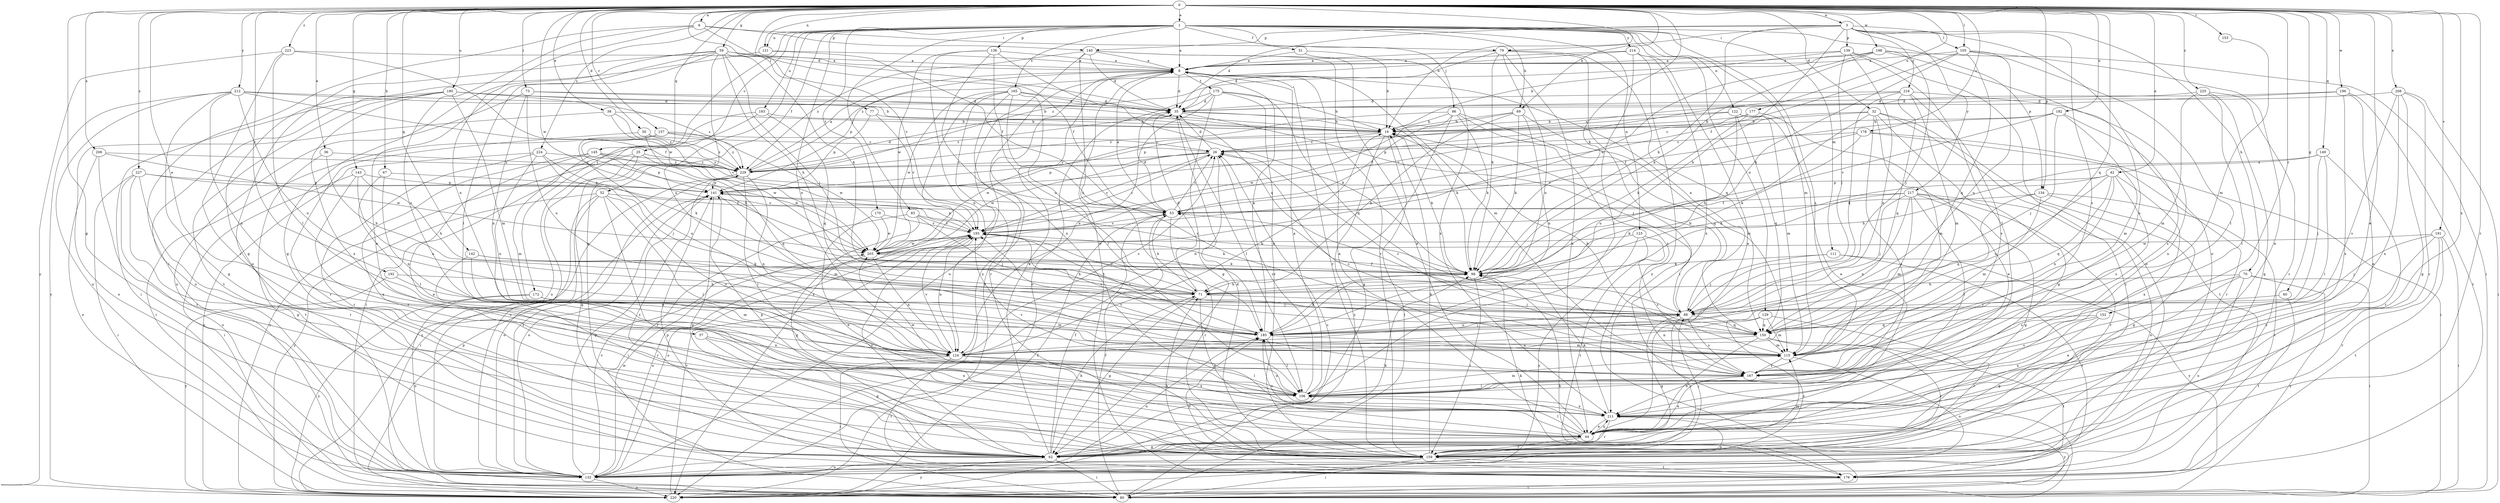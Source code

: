 strict digraph  {
0;
1;
3;
6;
8;
16;
25;
26;
30;
32;
35;
36;
37;
38;
42;
44;
51;
52;
53;
59;
60;
62;
67;
69;
70;
71;
73;
77;
79;
80;
83;
86;
88;
98;
105;
106;
111;
115;
121;
122;
123;
124;
129;
132;
134;
136;
139;
140;
141;
142;
143;
145;
149;
150;
152;
153;
157;
159;
165;
167;
170;
172;
175;
176;
177;
178;
180;
182;
183;
185;
191;
192;
193;
196;
198;
203;
206;
208;
211;
212;
214;
216;
217;
220;
223;
224;
225;
227;
229;
0 -> 1  [label=a];
0 -> 3  [label=a];
0 -> 6  [label=a];
0 -> 16  [label=b];
0 -> 30  [label=d];
0 -> 32  [label=d];
0 -> 35  [label=d];
0 -> 36  [label=e];
0 -> 37  [label=e];
0 -> 38  [label=e];
0 -> 42  [label=e];
0 -> 44  [label=e];
0 -> 59  [label=g];
0 -> 60  [label=g];
0 -> 62  [label=g];
0 -> 67  [label=h];
0 -> 69  [label=h];
0 -> 73  [label=i];
0 -> 77  [label=i];
0 -> 98  [label=k];
0 -> 105  [label=l];
0 -> 121  [label=n];
0 -> 134  [label=p];
0 -> 142  [label=q];
0 -> 143  [label=q];
0 -> 145  [label=q];
0 -> 149  [label=q];
0 -> 150  [label=q];
0 -> 152  [label=r];
0 -> 153  [label=r];
0 -> 157  [label=r];
0 -> 159  [label=r];
0 -> 177  [label=u];
0 -> 178  [label=u];
0 -> 180  [label=u];
0 -> 182  [label=u];
0 -> 191  [label=v];
0 -> 192  [label=v];
0 -> 196  [label=w];
0 -> 198  [label=w];
0 -> 203  [label=w];
0 -> 206  [label=x];
0 -> 208  [label=x];
0 -> 211  [label=x];
0 -> 212  [label=y];
0 -> 223  [label=z];
0 -> 224  [label=z];
0 -> 225  [label=z];
0 -> 227  [label=z];
1 -> 8  [label=a];
1 -> 25  [label=c];
1 -> 51  [label=f];
1 -> 52  [label=f];
1 -> 62  [label=g];
1 -> 69  [label=h];
1 -> 83  [label=j];
1 -> 86  [label=j];
1 -> 111  [label=m];
1 -> 115  [label=m];
1 -> 121  [label=n];
1 -> 122  [label=n];
1 -> 123  [label=n];
1 -> 124  [label=n];
1 -> 129  [label=o];
1 -> 134  [label=p];
1 -> 136  [label=p];
1 -> 165  [label=s];
1 -> 167  [label=s];
1 -> 170  [label=t];
1 -> 172  [label=t];
1 -> 183  [label=u];
1 -> 214  [label=y];
3 -> 35  [label=d];
3 -> 70  [label=h];
3 -> 71  [label=h];
3 -> 79  [label=i];
3 -> 98  [label=k];
3 -> 105  [label=l];
3 -> 132  [label=o];
3 -> 139  [label=p];
3 -> 140  [label=p];
3 -> 167  [label=s];
3 -> 216  [label=y];
3 -> 217  [label=y];
6 -> 79  [label=i];
6 -> 80  [label=i];
6 -> 124  [label=n];
6 -> 140  [label=p];
6 -> 167  [label=s];
6 -> 193  [label=v];
8 -> 35  [label=d];
8 -> 115  [label=m];
8 -> 132  [label=o];
8 -> 141  [label=p];
8 -> 159  [label=r];
8 -> 175  [label=t];
8 -> 176  [label=t];
8 -> 220  [label=y];
16 -> 26  [label=c];
16 -> 80  [label=i];
16 -> 98  [label=k];
16 -> 203  [label=w];
16 -> 220  [label=y];
25 -> 62  [label=g];
25 -> 132  [label=o];
25 -> 150  [label=q];
25 -> 220  [label=y];
25 -> 229  [label=z];
26 -> 35  [label=d];
26 -> 124  [label=n];
26 -> 141  [label=p];
26 -> 193  [label=v];
26 -> 203  [label=w];
26 -> 229  [label=z];
30 -> 26  [label=c];
30 -> 159  [label=r];
30 -> 203  [label=w];
30 -> 229  [label=z];
32 -> 16  [label=b];
32 -> 26  [label=c];
32 -> 44  [label=e];
32 -> 62  [label=g];
32 -> 71  [label=h];
32 -> 159  [label=r];
32 -> 176  [label=t];
32 -> 211  [label=x];
35 -> 16  [label=b];
35 -> 88  [label=j];
35 -> 98  [label=k];
35 -> 106  [label=l];
35 -> 229  [label=z];
36 -> 71  [label=h];
36 -> 176  [label=t];
36 -> 229  [label=z];
37 -> 62  [label=g];
37 -> 124  [label=n];
37 -> 211  [label=x];
38 -> 16  [label=b];
38 -> 132  [label=o];
38 -> 193  [label=v];
38 -> 229  [label=z];
42 -> 98  [label=k];
42 -> 124  [label=n];
42 -> 141  [label=p];
42 -> 150  [label=q];
42 -> 167  [label=s];
42 -> 185  [label=u];
42 -> 211  [label=x];
44 -> 8  [label=a];
44 -> 62  [label=g];
44 -> 106  [label=l];
44 -> 141  [label=p];
44 -> 159  [label=r];
44 -> 185  [label=u];
44 -> 211  [label=x];
51 -> 8  [label=a];
51 -> 16  [label=b];
51 -> 211  [label=x];
52 -> 53  [label=f];
52 -> 80  [label=i];
52 -> 106  [label=l];
52 -> 132  [label=o];
52 -> 159  [label=r];
52 -> 167  [label=s];
52 -> 220  [label=y];
53 -> 8  [label=a];
53 -> 26  [label=c];
53 -> 35  [label=d];
53 -> 71  [label=h];
53 -> 159  [label=r];
53 -> 193  [label=v];
59 -> 8  [label=a];
59 -> 44  [label=e];
59 -> 53  [label=f];
59 -> 62  [label=g];
59 -> 71  [label=h];
59 -> 88  [label=j];
59 -> 98  [label=k];
59 -> 106  [label=l];
59 -> 132  [label=o];
59 -> 185  [label=u];
60 -> 88  [label=j];
60 -> 176  [label=t];
62 -> 8  [label=a];
62 -> 53  [label=f];
62 -> 71  [label=h];
62 -> 80  [label=i];
62 -> 98  [label=k];
62 -> 115  [label=m];
62 -> 193  [label=v];
62 -> 220  [label=y];
62 -> 229  [label=z];
67 -> 106  [label=l];
67 -> 124  [label=n];
67 -> 141  [label=p];
69 -> 16  [label=b];
69 -> 53  [label=f];
69 -> 71  [label=h];
69 -> 98  [label=k];
69 -> 115  [label=m];
69 -> 185  [label=u];
70 -> 44  [label=e];
70 -> 71  [label=h];
70 -> 80  [label=i];
70 -> 132  [label=o];
70 -> 167  [label=s];
70 -> 220  [label=y];
71 -> 35  [label=d];
71 -> 44  [label=e];
71 -> 62  [label=g];
71 -> 88  [label=j];
71 -> 193  [label=v];
73 -> 16  [label=b];
73 -> 35  [label=d];
73 -> 124  [label=n];
73 -> 132  [label=o];
73 -> 185  [label=u];
77 -> 16  [label=b];
77 -> 141  [label=p];
77 -> 193  [label=v];
79 -> 8  [label=a];
79 -> 35  [label=d];
79 -> 44  [label=e];
79 -> 80  [label=i];
79 -> 98  [label=k];
79 -> 150  [label=q];
79 -> 185  [label=u];
80 -> 26  [label=c];
80 -> 53  [label=f];
80 -> 98  [label=k];
83 -> 62  [label=g];
83 -> 80  [label=i];
83 -> 88  [label=j];
83 -> 98  [label=k];
83 -> 193  [label=v];
86 -> 16  [label=b];
86 -> 62  [label=g];
86 -> 98  [label=k];
86 -> 150  [label=q];
86 -> 167  [label=s];
86 -> 203  [label=w];
86 -> 229  [label=z];
88 -> 8  [label=a];
88 -> 16  [label=b];
88 -> 53  [label=f];
88 -> 62  [label=g];
88 -> 150  [label=q];
88 -> 159  [label=r];
88 -> 167  [label=s];
88 -> 185  [label=u];
98 -> 71  [label=h];
98 -> 159  [label=r];
105 -> 8  [label=a];
105 -> 44  [label=e];
105 -> 53  [label=f];
105 -> 98  [label=k];
105 -> 106  [label=l];
105 -> 150  [label=q];
105 -> 185  [label=u];
106 -> 8  [label=a];
106 -> 26  [label=c];
106 -> 115  [label=m];
106 -> 193  [label=v];
106 -> 203  [label=w];
106 -> 211  [label=x];
111 -> 88  [label=j];
111 -> 98  [label=k];
111 -> 176  [label=t];
111 -> 220  [label=y];
115 -> 16  [label=b];
115 -> 26  [label=c];
115 -> 132  [label=o];
115 -> 167  [label=s];
121 -> 8  [label=a];
121 -> 53  [label=f];
121 -> 62  [label=g];
122 -> 16  [label=b];
122 -> 44  [label=e];
122 -> 115  [label=m];
122 -> 141  [label=p];
122 -> 150  [label=q];
122 -> 185  [label=u];
123 -> 167  [label=s];
123 -> 176  [label=t];
123 -> 203  [label=w];
123 -> 220  [label=y];
124 -> 16  [label=b];
124 -> 26  [label=c];
124 -> 80  [label=i];
124 -> 106  [label=l];
124 -> 176  [label=t];
124 -> 193  [label=v];
124 -> 211  [label=x];
129 -> 115  [label=m];
129 -> 124  [label=n];
129 -> 132  [label=o];
129 -> 150  [label=q];
129 -> 159  [label=r];
132 -> 141  [label=p];
132 -> 185  [label=u];
132 -> 193  [label=v];
132 -> 203  [label=w];
132 -> 211  [label=x];
132 -> 220  [label=y];
132 -> 229  [label=z];
134 -> 53  [label=f];
134 -> 62  [label=g];
134 -> 115  [label=m];
134 -> 150  [label=q];
134 -> 176  [label=t];
136 -> 8  [label=a];
136 -> 124  [label=n];
136 -> 150  [label=q];
136 -> 185  [label=u];
136 -> 203  [label=w];
136 -> 211  [label=x];
139 -> 8  [label=a];
139 -> 16  [label=b];
139 -> 88  [label=j];
139 -> 106  [label=l];
139 -> 124  [label=n];
139 -> 132  [label=o];
140 -> 8  [label=a];
140 -> 35  [label=d];
140 -> 44  [label=e];
140 -> 159  [label=r];
140 -> 185  [label=u];
140 -> 220  [label=y];
140 -> 229  [label=z];
141 -> 53  [label=f];
141 -> 62  [label=g];
141 -> 115  [label=m];
141 -> 132  [label=o];
142 -> 71  [label=h];
142 -> 98  [label=k];
142 -> 124  [label=n];
142 -> 159  [label=r];
143 -> 71  [label=h];
143 -> 80  [label=i];
143 -> 141  [label=p];
143 -> 185  [label=u];
143 -> 211  [label=x];
145 -> 44  [label=e];
145 -> 115  [label=m];
145 -> 141  [label=p];
145 -> 159  [label=r];
145 -> 203  [label=w];
145 -> 229  [label=z];
149 -> 71  [label=h];
149 -> 88  [label=j];
149 -> 106  [label=l];
149 -> 159  [label=r];
149 -> 229  [label=z];
150 -> 44  [label=e];
150 -> 115  [label=m];
150 -> 124  [label=n];
150 -> 159  [label=r];
150 -> 176  [label=t];
152 -> 62  [label=g];
152 -> 150  [label=q];
152 -> 167  [label=s];
152 -> 211  [label=x];
153 -> 115  [label=m];
157 -> 26  [label=c];
157 -> 80  [label=i];
157 -> 98  [label=k];
157 -> 185  [label=u];
157 -> 203  [label=w];
157 -> 229  [label=z];
159 -> 16  [label=b];
159 -> 35  [label=d];
159 -> 80  [label=i];
159 -> 88  [label=j];
159 -> 132  [label=o];
159 -> 176  [label=t];
165 -> 35  [label=d];
165 -> 98  [label=k];
165 -> 106  [label=l];
165 -> 159  [label=r];
165 -> 167  [label=s];
165 -> 193  [label=v];
165 -> 203  [label=w];
165 -> 220  [label=y];
167 -> 26  [label=c];
167 -> 44  [label=e];
167 -> 106  [label=l];
167 -> 193  [label=v];
170 -> 44  [label=e];
170 -> 193  [label=v];
170 -> 203  [label=w];
172 -> 88  [label=j];
172 -> 115  [label=m];
172 -> 132  [label=o];
172 -> 220  [label=y];
175 -> 16  [label=b];
175 -> 35  [label=d];
175 -> 62  [label=g];
175 -> 124  [label=n];
175 -> 132  [label=o];
175 -> 150  [label=q];
175 -> 159  [label=r];
176 -> 71  [label=h];
176 -> 80  [label=i];
176 -> 98  [label=k];
176 -> 141  [label=p];
176 -> 185  [label=u];
177 -> 16  [label=b];
177 -> 98  [label=k];
177 -> 115  [label=m];
177 -> 141  [label=p];
178 -> 26  [label=c];
178 -> 80  [label=i];
178 -> 98  [label=k];
178 -> 159  [label=r];
178 -> 193  [label=v];
180 -> 16  [label=b];
180 -> 35  [label=d];
180 -> 80  [label=i];
180 -> 115  [label=m];
180 -> 132  [label=o];
180 -> 176  [label=t];
180 -> 211  [label=x];
180 -> 229  [label=z];
182 -> 16  [label=b];
182 -> 53  [label=f];
182 -> 88  [label=j];
182 -> 115  [label=m];
182 -> 167  [label=s];
182 -> 193  [label=v];
183 -> 16  [label=b];
183 -> 80  [label=i];
183 -> 132  [label=o];
183 -> 150  [label=q];
185 -> 8  [label=a];
185 -> 88  [label=j];
185 -> 98  [label=k];
185 -> 106  [label=l];
185 -> 115  [label=m];
185 -> 193  [label=v];
191 -> 80  [label=i];
191 -> 88  [label=j];
191 -> 159  [label=r];
191 -> 176  [label=t];
191 -> 203  [label=w];
191 -> 211  [label=x];
192 -> 71  [label=h];
192 -> 115  [label=m];
192 -> 220  [label=y];
193 -> 26  [label=c];
193 -> 98  [label=k];
193 -> 124  [label=n];
193 -> 132  [label=o];
193 -> 141  [label=p];
193 -> 185  [label=u];
193 -> 203  [label=w];
196 -> 26  [label=c];
196 -> 35  [label=d];
196 -> 44  [label=e];
196 -> 176  [label=t];
196 -> 211  [label=x];
198 -> 8  [label=a];
198 -> 80  [label=i];
198 -> 88  [label=j];
198 -> 98  [label=k];
198 -> 167  [label=s];
198 -> 203  [label=w];
198 -> 229  [label=z];
203 -> 98  [label=k];
203 -> 124  [label=n];
203 -> 132  [label=o];
206 -> 132  [label=o];
206 -> 159  [label=r];
206 -> 203  [label=w];
206 -> 229  [label=z];
208 -> 35  [label=d];
208 -> 62  [label=g];
208 -> 80  [label=i];
208 -> 159  [label=r];
208 -> 167  [label=s];
208 -> 211  [label=x];
211 -> 44  [label=e];
211 -> 98  [label=k];
211 -> 159  [label=r];
211 -> 185  [label=u];
211 -> 220  [label=y];
212 -> 16  [label=b];
212 -> 35  [label=d];
212 -> 53  [label=f];
212 -> 62  [label=g];
212 -> 124  [label=n];
212 -> 132  [label=o];
212 -> 185  [label=u];
212 -> 220  [label=y];
214 -> 8  [label=a];
214 -> 44  [label=e];
214 -> 106  [label=l];
214 -> 211  [label=x];
214 -> 220  [label=y];
214 -> 229  [label=z];
216 -> 35  [label=d];
216 -> 88  [label=j];
216 -> 115  [label=m];
216 -> 150  [label=q];
216 -> 167  [label=s];
216 -> 193  [label=v];
216 -> 211  [label=x];
217 -> 53  [label=f];
217 -> 62  [label=g];
217 -> 88  [label=j];
217 -> 98  [label=k];
217 -> 106  [label=l];
217 -> 115  [label=m];
217 -> 124  [label=n];
217 -> 132  [label=o];
217 -> 159  [label=r];
220 -> 53  [label=f];
220 -> 141  [label=p];
220 -> 193  [label=v];
220 -> 229  [label=z];
223 -> 8  [label=a];
223 -> 106  [label=l];
223 -> 159  [label=r];
223 -> 203  [label=w];
223 -> 220  [label=y];
224 -> 88  [label=j];
224 -> 98  [label=k];
224 -> 124  [label=n];
224 -> 159  [label=r];
224 -> 220  [label=y];
224 -> 229  [label=z];
225 -> 35  [label=d];
225 -> 62  [label=g];
225 -> 106  [label=l];
225 -> 115  [label=m];
225 -> 159  [label=r];
227 -> 62  [label=g];
227 -> 80  [label=i];
227 -> 132  [label=o];
227 -> 141  [label=p];
227 -> 159  [label=r];
227 -> 193  [label=v];
229 -> 8  [label=a];
229 -> 35  [label=d];
229 -> 106  [label=l];
229 -> 124  [label=n];
229 -> 141  [label=p];
}
